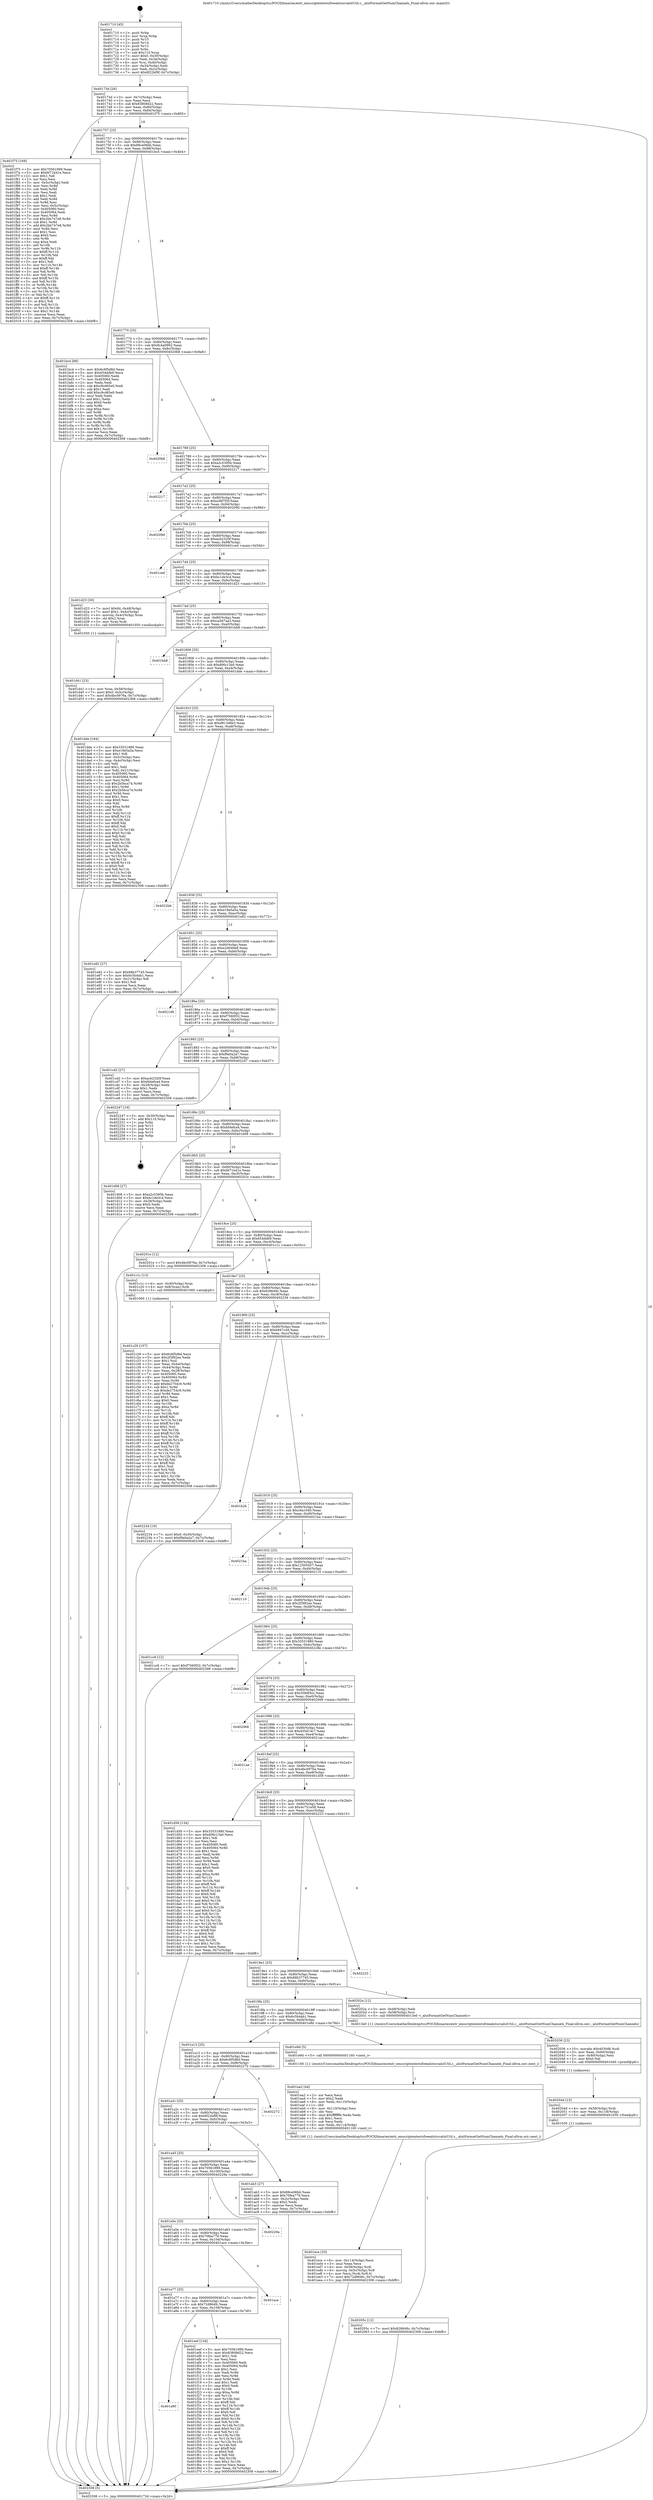digraph "0x401710" {
  label = "0x401710 (/mnt/c/Users/mathe/Desktop/tcc/POCII/binaries/extr_emscriptentestsfreealutsrcalutUtil.c__alutFormatGetNumChannels_Final-ollvm.out::main(0))"
  labelloc = "t"
  node[shape=record]

  Entry [label="",width=0.3,height=0.3,shape=circle,fillcolor=black,style=filled]
  "0x40173d" [label="{
     0x40173d [26]\l
     | [instrs]\l
     &nbsp;&nbsp;0x40173d \<+3\>: mov -0x7c(%rbp),%eax\l
     &nbsp;&nbsp;0x401740 \<+2\>: mov %eax,%ecx\l
     &nbsp;&nbsp;0x401742 \<+6\>: sub $0x83808d22,%ecx\l
     &nbsp;&nbsp;0x401748 \<+3\>: mov %eax,-0x80(%rbp)\l
     &nbsp;&nbsp;0x40174b \<+6\>: mov %ecx,-0x84(%rbp)\l
     &nbsp;&nbsp;0x401751 \<+6\>: je 0000000000401f75 \<main+0x865\>\l
  }"]
  "0x401f75" [label="{
     0x401f75 [169]\l
     | [instrs]\l
     &nbsp;&nbsp;0x401f75 \<+5\>: mov $0x70561999,%eax\l
     &nbsp;&nbsp;0x401f7a \<+5\>: mov $0xfd71b41e,%ecx\l
     &nbsp;&nbsp;0x401f7f \<+2\>: mov $0x1,%dl\l
     &nbsp;&nbsp;0x401f81 \<+2\>: xor %esi,%esi\l
     &nbsp;&nbsp;0x401f83 \<+3\>: mov -0x5c(%rbp),%edi\l
     &nbsp;&nbsp;0x401f86 \<+3\>: mov %esi,%r8d\l
     &nbsp;&nbsp;0x401f89 \<+3\>: sub %edi,%r8d\l
     &nbsp;&nbsp;0x401f8c \<+2\>: mov %esi,%edi\l
     &nbsp;&nbsp;0x401f8e \<+3\>: sub $0x1,%edi\l
     &nbsp;&nbsp;0x401f91 \<+3\>: add %edi,%r8d\l
     &nbsp;&nbsp;0x401f94 \<+3\>: sub %r8d,%esi\l
     &nbsp;&nbsp;0x401f97 \<+3\>: mov %esi,-0x5c(%rbp)\l
     &nbsp;&nbsp;0x401f9a \<+7\>: mov 0x405060,%esi\l
     &nbsp;&nbsp;0x401fa1 \<+7\>: mov 0x405064,%edi\l
     &nbsp;&nbsp;0x401fa8 \<+3\>: mov %esi,%r8d\l
     &nbsp;&nbsp;0x401fab \<+7\>: sub $0x2bb747e8,%r8d\l
     &nbsp;&nbsp;0x401fb2 \<+4\>: sub $0x1,%r8d\l
     &nbsp;&nbsp;0x401fb6 \<+7\>: add $0x2bb747e8,%r8d\l
     &nbsp;&nbsp;0x401fbd \<+4\>: imul %r8d,%esi\l
     &nbsp;&nbsp;0x401fc1 \<+3\>: and $0x1,%esi\l
     &nbsp;&nbsp;0x401fc4 \<+3\>: cmp $0x0,%esi\l
     &nbsp;&nbsp;0x401fc7 \<+4\>: sete %r9b\l
     &nbsp;&nbsp;0x401fcb \<+3\>: cmp $0xa,%edi\l
     &nbsp;&nbsp;0x401fce \<+4\>: setl %r10b\l
     &nbsp;&nbsp;0x401fd2 \<+3\>: mov %r9b,%r11b\l
     &nbsp;&nbsp;0x401fd5 \<+4\>: xor $0xff,%r11b\l
     &nbsp;&nbsp;0x401fd9 \<+3\>: mov %r10b,%bl\l
     &nbsp;&nbsp;0x401fdc \<+3\>: xor $0xff,%bl\l
     &nbsp;&nbsp;0x401fdf \<+3\>: xor $0x1,%dl\l
     &nbsp;&nbsp;0x401fe2 \<+3\>: mov %r11b,%r14b\l
     &nbsp;&nbsp;0x401fe5 \<+4\>: and $0xff,%r14b\l
     &nbsp;&nbsp;0x401fe9 \<+3\>: and %dl,%r9b\l
     &nbsp;&nbsp;0x401fec \<+3\>: mov %bl,%r15b\l
     &nbsp;&nbsp;0x401fef \<+4\>: and $0xff,%r15b\l
     &nbsp;&nbsp;0x401ff3 \<+3\>: and %dl,%r10b\l
     &nbsp;&nbsp;0x401ff6 \<+3\>: or %r9b,%r14b\l
     &nbsp;&nbsp;0x401ff9 \<+3\>: or %r10b,%r15b\l
     &nbsp;&nbsp;0x401ffc \<+3\>: xor %r15b,%r14b\l
     &nbsp;&nbsp;0x401fff \<+3\>: or %bl,%r11b\l
     &nbsp;&nbsp;0x402002 \<+4\>: xor $0xff,%r11b\l
     &nbsp;&nbsp;0x402006 \<+3\>: or $0x1,%dl\l
     &nbsp;&nbsp;0x402009 \<+3\>: and %dl,%r11b\l
     &nbsp;&nbsp;0x40200c \<+3\>: or %r11b,%r14b\l
     &nbsp;&nbsp;0x40200f \<+4\>: test $0x1,%r14b\l
     &nbsp;&nbsp;0x402013 \<+3\>: cmovne %ecx,%eax\l
     &nbsp;&nbsp;0x402016 \<+3\>: mov %eax,-0x7c(%rbp)\l
     &nbsp;&nbsp;0x402019 \<+5\>: jmp 0000000000402308 \<main+0xbf8\>\l
  }"]
  "0x401757" [label="{
     0x401757 [25]\l
     | [instrs]\l
     &nbsp;&nbsp;0x401757 \<+5\>: jmp 000000000040175c \<main+0x4c\>\l
     &nbsp;&nbsp;0x40175c \<+3\>: mov -0x80(%rbp),%eax\l
     &nbsp;&nbsp;0x40175f \<+5\>: sub $0x88ce06bb,%eax\l
     &nbsp;&nbsp;0x401764 \<+6\>: mov %eax,-0x88(%rbp)\l
     &nbsp;&nbsp;0x40176a \<+6\>: je 0000000000401bc4 \<main+0x4b4\>\l
  }"]
  Exit [label="",width=0.3,height=0.3,shape=circle,fillcolor=black,style=filled,peripheries=2]
  "0x401bc4" [label="{
     0x401bc4 [88]\l
     | [instrs]\l
     &nbsp;&nbsp;0x401bc4 \<+5\>: mov $0x6c6f5d8d,%eax\l
     &nbsp;&nbsp;0x401bc9 \<+5\>: mov $0x654ddb9,%ecx\l
     &nbsp;&nbsp;0x401bce \<+7\>: mov 0x405060,%edx\l
     &nbsp;&nbsp;0x401bd5 \<+7\>: mov 0x405064,%esi\l
     &nbsp;&nbsp;0x401bdc \<+2\>: mov %edx,%edi\l
     &nbsp;&nbsp;0x401bde \<+6\>: sub $0xc9cd65e0,%edi\l
     &nbsp;&nbsp;0x401be4 \<+3\>: sub $0x1,%edi\l
     &nbsp;&nbsp;0x401be7 \<+6\>: add $0xc9cd65e0,%edi\l
     &nbsp;&nbsp;0x401bed \<+3\>: imul %edi,%edx\l
     &nbsp;&nbsp;0x401bf0 \<+3\>: and $0x1,%edx\l
     &nbsp;&nbsp;0x401bf3 \<+3\>: cmp $0x0,%edx\l
     &nbsp;&nbsp;0x401bf6 \<+4\>: sete %r8b\l
     &nbsp;&nbsp;0x401bfa \<+3\>: cmp $0xa,%esi\l
     &nbsp;&nbsp;0x401bfd \<+4\>: setl %r9b\l
     &nbsp;&nbsp;0x401c01 \<+3\>: mov %r8b,%r10b\l
     &nbsp;&nbsp;0x401c04 \<+3\>: and %r9b,%r10b\l
     &nbsp;&nbsp;0x401c07 \<+3\>: xor %r9b,%r8b\l
     &nbsp;&nbsp;0x401c0a \<+3\>: or %r8b,%r10b\l
     &nbsp;&nbsp;0x401c0d \<+4\>: test $0x1,%r10b\l
     &nbsp;&nbsp;0x401c11 \<+3\>: cmovne %ecx,%eax\l
     &nbsp;&nbsp;0x401c14 \<+3\>: mov %eax,-0x7c(%rbp)\l
     &nbsp;&nbsp;0x401c17 \<+5\>: jmp 0000000000402308 \<main+0xbf8\>\l
  }"]
  "0x401770" [label="{
     0x401770 [25]\l
     | [instrs]\l
     &nbsp;&nbsp;0x401770 \<+5\>: jmp 0000000000401775 \<main+0x65\>\l
     &nbsp;&nbsp;0x401775 \<+3\>: mov -0x80(%rbp),%eax\l
     &nbsp;&nbsp;0x401778 \<+5\>: sub $0x8c4a0992,%eax\l
     &nbsp;&nbsp;0x40177d \<+6\>: mov %eax,-0x8c(%rbp)\l
     &nbsp;&nbsp;0x401783 \<+6\>: je 00000000004020b8 \<main+0x9a8\>\l
  }"]
  "0x40205c" [label="{
     0x40205c [12]\l
     | [instrs]\l
     &nbsp;&nbsp;0x40205c \<+7\>: movl $0x828649c,-0x7c(%rbp)\l
     &nbsp;&nbsp;0x402063 \<+5\>: jmp 0000000000402308 \<main+0xbf8\>\l
  }"]
  "0x4020b8" [label="{
     0x4020b8\l
  }", style=dashed]
  "0x401789" [label="{
     0x401789 [25]\l
     | [instrs]\l
     &nbsp;&nbsp;0x401789 \<+5\>: jmp 000000000040178e \<main+0x7e\>\l
     &nbsp;&nbsp;0x40178e \<+3\>: mov -0x80(%rbp),%eax\l
     &nbsp;&nbsp;0x401791 \<+5\>: sub $0xa2c5395b,%eax\l
     &nbsp;&nbsp;0x401796 \<+6\>: mov %eax,-0x90(%rbp)\l
     &nbsp;&nbsp;0x40179c \<+6\>: je 0000000000402217 \<main+0xb07\>\l
  }"]
  "0x40204d" [label="{
     0x40204d [15]\l
     | [instrs]\l
     &nbsp;&nbsp;0x40204d \<+4\>: mov -0x58(%rbp),%rdi\l
     &nbsp;&nbsp;0x402051 \<+6\>: mov %eax,-0x118(%rbp)\l
     &nbsp;&nbsp;0x402057 \<+5\>: call 0000000000401030 \<free@plt\>\l
     | [calls]\l
     &nbsp;&nbsp;0x401030 \{1\} (unknown)\l
  }"]
  "0x402217" [label="{
     0x402217\l
  }", style=dashed]
  "0x4017a2" [label="{
     0x4017a2 [25]\l
     | [instrs]\l
     &nbsp;&nbsp;0x4017a2 \<+5\>: jmp 00000000004017a7 \<main+0x97\>\l
     &nbsp;&nbsp;0x4017a7 \<+3\>: mov -0x80(%rbp),%eax\l
     &nbsp;&nbsp;0x4017aa \<+5\>: sub $0xa38f7f2f,%eax\l
     &nbsp;&nbsp;0x4017af \<+6\>: mov %eax,-0x94(%rbp)\l
     &nbsp;&nbsp;0x4017b5 \<+6\>: je 000000000040209d \<main+0x98d\>\l
  }"]
  "0x402036" [label="{
     0x402036 [23]\l
     | [instrs]\l
     &nbsp;&nbsp;0x402036 \<+10\>: movabs $0x4030d6,%rdi\l
     &nbsp;&nbsp;0x402040 \<+3\>: mov %eax,-0x60(%rbp)\l
     &nbsp;&nbsp;0x402043 \<+3\>: mov -0x60(%rbp),%esi\l
     &nbsp;&nbsp;0x402046 \<+2\>: mov $0x0,%al\l
     &nbsp;&nbsp;0x402048 \<+5\>: call 0000000000401040 \<printf@plt\>\l
     | [calls]\l
     &nbsp;&nbsp;0x401040 \{1\} (unknown)\l
  }"]
  "0x40209d" [label="{
     0x40209d\l
  }", style=dashed]
  "0x4017bb" [label="{
     0x4017bb [25]\l
     | [instrs]\l
     &nbsp;&nbsp;0x4017bb \<+5\>: jmp 00000000004017c0 \<main+0xb0\>\l
     &nbsp;&nbsp;0x4017c0 \<+3\>: mov -0x80(%rbp),%eax\l
     &nbsp;&nbsp;0x4017c3 \<+5\>: sub $0xacb2320f,%eax\l
     &nbsp;&nbsp;0x4017c8 \<+6\>: mov %eax,-0x98(%rbp)\l
     &nbsp;&nbsp;0x4017ce \<+6\>: je 0000000000401ced \<main+0x5dd\>\l
  }"]
  "0x401a90" [label="{
     0x401a90\l
  }", style=dashed]
  "0x401ced" [label="{
     0x401ced\l
  }", style=dashed]
  "0x4017d4" [label="{
     0x4017d4 [25]\l
     | [instrs]\l
     &nbsp;&nbsp;0x4017d4 \<+5\>: jmp 00000000004017d9 \<main+0xc9\>\l
     &nbsp;&nbsp;0x4017d9 \<+3\>: mov -0x80(%rbp),%eax\l
     &nbsp;&nbsp;0x4017dc \<+5\>: sub $0xbc1de3c4,%eax\l
     &nbsp;&nbsp;0x4017e1 \<+6\>: mov %eax,-0x9c(%rbp)\l
     &nbsp;&nbsp;0x4017e7 \<+6\>: je 0000000000401d23 \<main+0x613\>\l
  }"]
  "0x401eef" [label="{
     0x401eef [134]\l
     | [instrs]\l
     &nbsp;&nbsp;0x401eef \<+5\>: mov $0x70561999,%eax\l
     &nbsp;&nbsp;0x401ef4 \<+5\>: mov $0x83808d22,%ecx\l
     &nbsp;&nbsp;0x401ef9 \<+2\>: mov $0x1,%dl\l
     &nbsp;&nbsp;0x401efb \<+2\>: xor %esi,%esi\l
     &nbsp;&nbsp;0x401efd \<+7\>: mov 0x405060,%edi\l
     &nbsp;&nbsp;0x401f04 \<+8\>: mov 0x405064,%r8d\l
     &nbsp;&nbsp;0x401f0c \<+3\>: sub $0x1,%esi\l
     &nbsp;&nbsp;0x401f0f \<+3\>: mov %edi,%r9d\l
     &nbsp;&nbsp;0x401f12 \<+3\>: add %esi,%r9d\l
     &nbsp;&nbsp;0x401f15 \<+4\>: imul %r9d,%edi\l
     &nbsp;&nbsp;0x401f19 \<+3\>: and $0x1,%edi\l
     &nbsp;&nbsp;0x401f1c \<+3\>: cmp $0x0,%edi\l
     &nbsp;&nbsp;0x401f1f \<+4\>: sete %r10b\l
     &nbsp;&nbsp;0x401f23 \<+4\>: cmp $0xa,%r8d\l
     &nbsp;&nbsp;0x401f27 \<+4\>: setl %r11b\l
     &nbsp;&nbsp;0x401f2b \<+3\>: mov %r10b,%bl\l
     &nbsp;&nbsp;0x401f2e \<+3\>: xor $0xff,%bl\l
     &nbsp;&nbsp;0x401f31 \<+3\>: mov %r11b,%r14b\l
     &nbsp;&nbsp;0x401f34 \<+4\>: xor $0xff,%r14b\l
     &nbsp;&nbsp;0x401f38 \<+3\>: xor $0x0,%dl\l
     &nbsp;&nbsp;0x401f3b \<+3\>: mov %bl,%r15b\l
     &nbsp;&nbsp;0x401f3e \<+4\>: and $0x0,%r15b\l
     &nbsp;&nbsp;0x401f42 \<+3\>: and %dl,%r10b\l
     &nbsp;&nbsp;0x401f45 \<+3\>: mov %r14b,%r12b\l
     &nbsp;&nbsp;0x401f48 \<+4\>: and $0x0,%r12b\l
     &nbsp;&nbsp;0x401f4c \<+3\>: and %dl,%r11b\l
     &nbsp;&nbsp;0x401f4f \<+3\>: or %r10b,%r15b\l
     &nbsp;&nbsp;0x401f52 \<+3\>: or %r11b,%r12b\l
     &nbsp;&nbsp;0x401f55 \<+3\>: xor %r12b,%r15b\l
     &nbsp;&nbsp;0x401f58 \<+3\>: or %r14b,%bl\l
     &nbsp;&nbsp;0x401f5b \<+3\>: xor $0xff,%bl\l
     &nbsp;&nbsp;0x401f5e \<+3\>: or $0x0,%dl\l
     &nbsp;&nbsp;0x401f61 \<+2\>: and %dl,%bl\l
     &nbsp;&nbsp;0x401f63 \<+3\>: or %bl,%r15b\l
     &nbsp;&nbsp;0x401f66 \<+4\>: test $0x1,%r15b\l
     &nbsp;&nbsp;0x401f6a \<+3\>: cmovne %ecx,%eax\l
     &nbsp;&nbsp;0x401f6d \<+3\>: mov %eax,-0x7c(%rbp)\l
     &nbsp;&nbsp;0x401f70 \<+5\>: jmp 0000000000402308 \<main+0xbf8\>\l
  }"]
  "0x401d23" [label="{
     0x401d23 [30]\l
     | [instrs]\l
     &nbsp;&nbsp;0x401d23 \<+7\>: movl $0x64,-0x48(%rbp)\l
     &nbsp;&nbsp;0x401d2a \<+7\>: movl $0x1,-0x4c(%rbp)\l
     &nbsp;&nbsp;0x401d31 \<+4\>: movslq -0x4c(%rbp),%rax\l
     &nbsp;&nbsp;0x401d35 \<+4\>: shl $0x2,%rax\l
     &nbsp;&nbsp;0x401d39 \<+3\>: mov %rax,%rdi\l
     &nbsp;&nbsp;0x401d3c \<+5\>: call 0000000000401050 \<malloc@plt\>\l
     | [calls]\l
     &nbsp;&nbsp;0x401050 \{1\} (unknown)\l
  }"]
  "0x4017ed" [label="{
     0x4017ed [25]\l
     | [instrs]\l
     &nbsp;&nbsp;0x4017ed \<+5\>: jmp 00000000004017f2 \<main+0xe2\>\l
     &nbsp;&nbsp;0x4017f2 \<+3\>: mov -0x80(%rbp),%eax\l
     &nbsp;&nbsp;0x4017f5 \<+5\>: sub $0xca567aa3,%eax\l
     &nbsp;&nbsp;0x4017fa \<+6\>: mov %eax,-0xa0(%rbp)\l
     &nbsp;&nbsp;0x401800 \<+6\>: je 0000000000401bb8 \<main+0x4a8\>\l
  }"]
  "0x401a77" [label="{
     0x401a77 [25]\l
     | [instrs]\l
     &nbsp;&nbsp;0x401a77 \<+5\>: jmp 0000000000401a7c \<main+0x36c\>\l
     &nbsp;&nbsp;0x401a7c \<+3\>: mov -0x80(%rbp),%eax\l
     &nbsp;&nbsp;0x401a7f \<+5\>: sub $0x72d964fc,%eax\l
     &nbsp;&nbsp;0x401a84 \<+6\>: mov %eax,-0x108(%rbp)\l
     &nbsp;&nbsp;0x401a8a \<+6\>: je 0000000000401eef \<main+0x7df\>\l
  }"]
  "0x401bb8" [label="{
     0x401bb8\l
  }", style=dashed]
  "0x401806" [label="{
     0x401806 [25]\l
     | [instrs]\l
     &nbsp;&nbsp;0x401806 \<+5\>: jmp 000000000040180b \<main+0xfb\>\l
     &nbsp;&nbsp;0x40180b \<+3\>: mov -0x80(%rbp),%eax\l
     &nbsp;&nbsp;0x40180e \<+5\>: sub $0xd06c13a0,%eax\l
     &nbsp;&nbsp;0x401813 \<+6\>: mov %eax,-0xa4(%rbp)\l
     &nbsp;&nbsp;0x401819 \<+6\>: je 0000000000401dde \<main+0x6ce\>\l
  }"]
  "0x401ace" [label="{
     0x401ace\l
  }", style=dashed]
  "0x401dde" [label="{
     0x401dde [164]\l
     | [instrs]\l
     &nbsp;&nbsp;0x401dde \<+5\>: mov $0x33531880,%eax\l
     &nbsp;&nbsp;0x401de3 \<+5\>: mov $0xe18e5a5a,%ecx\l
     &nbsp;&nbsp;0x401de8 \<+2\>: mov $0x1,%dl\l
     &nbsp;&nbsp;0x401dea \<+3\>: mov -0x5c(%rbp),%esi\l
     &nbsp;&nbsp;0x401ded \<+3\>: cmp -0x4c(%rbp),%esi\l
     &nbsp;&nbsp;0x401df0 \<+4\>: setl %dil\l
     &nbsp;&nbsp;0x401df4 \<+4\>: and $0x1,%dil\l
     &nbsp;&nbsp;0x401df8 \<+4\>: mov %dil,-0x21(%rbp)\l
     &nbsp;&nbsp;0x401dfc \<+7\>: mov 0x405060,%esi\l
     &nbsp;&nbsp;0x401e03 \<+8\>: mov 0x405064,%r8d\l
     &nbsp;&nbsp;0x401e0b \<+3\>: mov %esi,%r9d\l
     &nbsp;&nbsp;0x401e0e \<+7\>: sub $0x2b5bca74,%r9d\l
     &nbsp;&nbsp;0x401e15 \<+4\>: sub $0x1,%r9d\l
     &nbsp;&nbsp;0x401e19 \<+7\>: add $0x2b5bca74,%r9d\l
     &nbsp;&nbsp;0x401e20 \<+4\>: imul %r9d,%esi\l
     &nbsp;&nbsp;0x401e24 \<+3\>: and $0x1,%esi\l
     &nbsp;&nbsp;0x401e27 \<+3\>: cmp $0x0,%esi\l
     &nbsp;&nbsp;0x401e2a \<+4\>: sete %dil\l
     &nbsp;&nbsp;0x401e2e \<+4\>: cmp $0xa,%r8d\l
     &nbsp;&nbsp;0x401e32 \<+4\>: setl %r10b\l
     &nbsp;&nbsp;0x401e36 \<+3\>: mov %dil,%r11b\l
     &nbsp;&nbsp;0x401e39 \<+4\>: xor $0xff,%r11b\l
     &nbsp;&nbsp;0x401e3d \<+3\>: mov %r10b,%bl\l
     &nbsp;&nbsp;0x401e40 \<+3\>: xor $0xff,%bl\l
     &nbsp;&nbsp;0x401e43 \<+3\>: xor $0x0,%dl\l
     &nbsp;&nbsp;0x401e46 \<+3\>: mov %r11b,%r14b\l
     &nbsp;&nbsp;0x401e49 \<+4\>: and $0x0,%r14b\l
     &nbsp;&nbsp;0x401e4d \<+3\>: and %dl,%dil\l
     &nbsp;&nbsp;0x401e50 \<+3\>: mov %bl,%r15b\l
     &nbsp;&nbsp;0x401e53 \<+4\>: and $0x0,%r15b\l
     &nbsp;&nbsp;0x401e57 \<+3\>: and %dl,%r10b\l
     &nbsp;&nbsp;0x401e5a \<+3\>: or %dil,%r14b\l
     &nbsp;&nbsp;0x401e5d \<+3\>: or %r10b,%r15b\l
     &nbsp;&nbsp;0x401e60 \<+3\>: xor %r15b,%r14b\l
     &nbsp;&nbsp;0x401e63 \<+3\>: or %bl,%r11b\l
     &nbsp;&nbsp;0x401e66 \<+4\>: xor $0xff,%r11b\l
     &nbsp;&nbsp;0x401e6a \<+3\>: or $0x0,%dl\l
     &nbsp;&nbsp;0x401e6d \<+3\>: and %dl,%r11b\l
     &nbsp;&nbsp;0x401e70 \<+3\>: or %r11b,%r14b\l
     &nbsp;&nbsp;0x401e73 \<+4\>: test $0x1,%r14b\l
     &nbsp;&nbsp;0x401e77 \<+3\>: cmovne %ecx,%eax\l
     &nbsp;&nbsp;0x401e7a \<+3\>: mov %eax,-0x7c(%rbp)\l
     &nbsp;&nbsp;0x401e7d \<+5\>: jmp 0000000000402308 \<main+0xbf8\>\l
  }"]
  "0x40181f" [label="{
     0x40181f [25]\l
     | [instrs]\l
     &nbsp;&nbsp;0x40181f \<+5\>: jmp 0000000000401824 \<main+0x114\>\l
     &nbsp;&nbsp;0x401824 \<+3\>: mov -0x80(%rbp),%eax\l
     &nbsp;&nbsp;0x401827 \<+5\>: sub $0xd813d6e3,%eax\l
     &nbsp;&nbsp;0x40182c \<+6\>: mov %eax,-0xa8(%rbp)\l
     &nbsp;&nbsp;0x401832 \<+6\>: je 00000000004022bb \<main+0xbab\>\l
  }"]
  "0x401a5e" [label="{
     0x401a5e [25]\l
     | [instrs]\l
     &nbsp;&nbsp;0x401a5e \<+5\>: jmp 0000000000401a63 \<main+0x353\>\l
     &nbsp;&nbsp;0x401a63 \<+3\>: mov -0x80(%rbp),%eax\l
     &nbsp;&nbsp;0x401a66 \<+5\>: sub $0x70fea779,%eax\l
     &nbsp;&nbsp;0x401a6b \<+6\>: mov %eax,-0x104(%rbp)\l
     &nbsp;&nbsp;0x401a71 \<+6\>: je 0000000000401ace \<main+0x3be\>\l
  }"]
  "0x4022bb" [label="{
     0x4022bb\l
  }", style=dashed]
  "0x401838" [label="{
     0x401838 [25]\l
     | [instrs]\l
     &nbsp;&nbsp;0x401838 \<+5\>: jmp 000000000040183d \<main+0x12d\>\l
     &nbsp;&nbsp;0x40183d \<+3\>: mov -0x80(%rbp),%eax\l
     &nbsp;&nbsp;0x401840 \<+5\>: sub $0xe18e5a5a,%eax\l
     &nbsp;&nbsp;0x401845 \<+6\>: mov %eax,-0xac(%rbp)\l
     &nbsp;&nbsp;0x40184b \<+6\>: je 0000000000401e82 \<main+0x772\>\l
  }"]
  "0x40229a" [label="{
     0x40229a\l
  }", style=dashed]
  "0x401e82" [label="{
     0x401e82 [27]\l
     | [instrs]\l
     &nbsp;&nbsp;0x401e82 \<+5\>: mov $0x68b37745,%eax\l
     &nbsp;&nbsp;0x401e87 \<+5\>: mov $0x6c5b4ab1,%ecx\l
     &nbsp;&nbsp;0x401e8c \<+3\>: mov -0x21(%rbp),%dl\l
     &nbsp;&nbsp;0x401e8f \<+3\>: test $0x1,%dl\l
     &nbsp;&nbsp;0x401e92 \<+3\>: cmovne %ecx,%eax\l
     &nbsp;&nbsp;0x401e95 \<+3\>: mov %eax,-0x7c(%rbp)\l
     &nbsp;&nbsp;0x401e98 \<+5\>: jmp 0000000000402308 \<main+0xbf8\>\l
  }"]
  "0x401851" [label="{
     0x401851 [25]\l
     | [instrs]\l
     &nbsp;&nbsp;0x401851 \<+5\>: jmp 0000000000401856 \<main+0x146\>\l
     &nbsp;&nbsp;0x401856 \<+3\>: mov -0x80(%rbp),%eax\l
     &nbsp;&nbsp;0x401859 \<+5\>: sub $0xe2d046e8,%eax\l
     &nbsp;&nbsp;0x40185e \<+6\>: mov %eax,-0xb0(%rbp)\l
     &nbsp;&nbsp;0x401864 \<+6\>: je 00000000004021d9 \<main+0xac9\>\l
  }"]
  "0x401ece" [label="{
     0x401ece [33]\l
     | [instrs]\l
     &nbsp;&nbsp;0x401ece \<+6\>: mov -0x114(%rbp),%ecx\l
     &nbsp;&nbsp;0x401ed4 \<+3\>: imul %eax,%ecx\l
     &nbsp;&nbsp;0x401ed7 \<+4\>: mov -0x58(%rbp),%rdi\l
     &nbsp;&nbsp;0x401edb \<+4\>: movslq -0x5c(%rbp),%r8\l
     &nbsp;&nbsp;0x401edf \<+4\>: mov %ecx,(%rdi,%r8,4)\l
     &nbsp;&nbsp;0x401ee3 \<+7\>: movl $0x72d964fc,-0x7c(%rbp)\l
     &nbsp;&nbsp;0x401eea \<+5\>: jmp 0000000000402308 \<main+0xbf8\>\l
  }"]
  "0x4021d9" [label="{
     0x4021d9\l
  }", style=dashed]
  "0x40186a" [label="{
     0x40186a [25]\l
     | [instrs]\l
     &nbsp;&nbsp;0x40186a \<+5\>: jmp 000000000040186f \<main+0x15f\>\l
     &nbsp;&nbsp;0x40186f \<+3\>: mov -0x80(%rbp),%eax\l
     &nbsp;&nbsp;0x401872 \<+5\>: sub $0xf7560f32,%eax\l
     &nbsp;&nbsp;0x401877 \<+6\>: mov %eax,-0xb4(%rbp)\l
     &nbsp;&nbsp;0x40187d \<+6\>: je 0000000000401cd2 \<main+0x5c2\>\l
  }"]
  "0x401ea2" [label="{
     0x401ea2 [44]\l
     | [instrs]\l
     &nbsp;&nbsp;0x401ea2 \<+2\>: xor %ecx,%ecx\l
     &nbsp;&nbsp;0x401ea4 \<+5\>: mov $0x2,%edx\l
     &nbsp;&nbsp;0x401ea9 \<+6\>: mov %edx,-0x110(%rbp)\l
     &nbsp;&nbsp;0x401eaf \<+1\>: cltd\l
     &nbsp;&nbsp;0x401eb0 \<+6\>: mov -0x110(%rbp),%esi\l
     &nbsp;&nbsp;0x401eb6 \<+2\>: idiv %esi\l
     &nbsp;&nbsp;0x401eb8 \<+6\>: imul $0xfffffffe,%edx,%edx\l
     &nbsp;&nbsp;0x401ebe \<+3\>: sub $0x1,%ecx\l
     &nbsp;&nbsp;0x401ec1 \<+2\>: sub %ecx,%edx\l
     &nbsp;&nbsp;0x401ec3 \<+6\>: mov %edx,-0x114(%rbp)\l
     &nbsp;&nbsp;0x401ec9 \<+5\>: call 0000000000401160 \<next_i\>\l
     | [calls]\l
     &nbsp;&nbsp;0x401160 \{1\} (/mnt/c/Users/mathe/Desktop/tcc/POCII/binaries/extr_emscriptentestsfreealutsrcalutUtil.c__alutFormatGetNumChannels_Final-ollvm.out::next_i)\l
  }"]
  "0x401cd2" [label="{
     0x401cd2 [27]\l
     | [instrs]\l
     &nbsp;&nbsp;0x401cd2 \<+5\>: mov $0xacb2320f,%eax\l
     &nbsp;&nbsp;0x401cd7 \<+5\>: mov $0xfd4efca4,%ecx\l
     &nbsp;&nbsp;0x401cdc \<+3\>: mov -0x28(%rbp),%edx\l
     &nbsp;&nbsp;0x401cdf \<+3\>: cmp $0x1,%edx\l
     &nbsp;&nbsp;0x401ce2 \<+3\>: cmovl %ecx,%eax\l
     &nbsp;&nbsp;0x401ce5 \<+3\>: mov %eax,-0x7c(%rbp)\l
     &nbsp;&nbsp;0x401ce8 \<+5\>: jmp 0000000000402308 \<main+0xbf8\>\l
  }"]
  "0x401883" [label="{
     0x401883 [25]\l
     | [instrs]\l
     &nbsp;&nbsp;0x401883 \<+5\>: jmp 0000000000401888 \<main+0x178\>\l
     &nbsp;&nbsp;0x401888 \<+3\>: mov -0x80(%rbp),%eax\l
     &nbsp;&nbsp;0x40188b \<+5\>: sub $0xf9a0a2a7,%eax\l
     &nbsp;&nbsp;0x401890 \<+6\>: mov %eax,-0xb8(%rbp)\l
     &nbsp;&nbsp;0x401896 \<+6\>: je 0000000000402247 \<main+0xb37\>\l
  }"]
  "0x401d41" [label="{
     0x401d41 [23]\l
     | [instrs]\l
     &nbsp;&nbsp;0x401d41 \<+4\>: mov %rax,-0x58(%rbp)\l
     &nbsp;&nbsp;0x401d45 \<+7\>: movl $0x0,-0x5c(%rbp)\l
     &nbsp;&nbsp;0x401d4c \<+7\>: movl $0x4bc0976a,-0x7c(%rbp)\l
     &nbsp;&nbsp;0x401d53 \<+5\>: jmp 0000000000402308 \<main+0xbf8\>\l
  }"]
  "0x402247" [label="{
     0x402247 [19]\l
     | [instrs]\l
     &nbsp;&nbsp;0x402247 \<+3\>: mov -0x30(%rbp),%eax\l
     &nbsp;&nbsp;0x40224a \<+7\>: add $0x110,%rsp\l
     &nbsp;&nbsp;0x402251 \<+1\>: pop %rbx\l
     &nbsp;&nbsp;0x402252 \<+2\>: pop %r12\l
     &nbsp;&nbsp;0x402254 \<+2\>: pop %r14\l
     &nbsp;&nbsp;0x402256 \<+2\>: pop %r15\l
     &nbsp;&nbsp;0x402258 \<+1\>: pop %rbp\l
     &nbsp;&nbsp;0x402259 \<+1\>: ret\l
  }"]
  "0x40189c" [label="{
     0x40189c [25]\l
     | [instrs]\l
     &nbsp;&nbsp;0x40189c \<+5\>: jmp 00000000004018a1 \<main+0x191\>\l
     &nbsp;&nbsp;0x4018a1 \<+3\>: mov -0x80(%rbp),%eax\l
     &nbsp;&nbsp;0x4018a4 \<+5\>: sub $0xfd4efca4,%eax\l
     &nbsp;&nbsp;0x4018a9 \<+6\>: mov %eax,-0xbc(%rbp)\l
     &nbsp;&nbsp;0x4018af \<+6\>: je 0000000000401d08 \<main+0x5f8\>\l
  }"]
  "0x401c29" [label="{
     0x401c29 [157]\l
     | [instrs]\l
     &nbsp;&nbsp;0x401c29 \<+5\>: mov $0x6c6f5d8d,%ecx\l
     &nbsp;&nbsp;0x401c2e \<+5\>: mov $0x2f3f92ee,%edx\l
     &nbsp;&nbsp;0x401c33 \<+3\>: mov $0x1,%sil\l
     &nbsp;&nbsp;0x401c36 \<+3\>: mov %eax,-0x44(%rbp)\l
     &nbsp;&nbsp;0x401c39 \<+3\>: mov -0x44(%rbp),%eax\l
     &nbsp;&nbsp;0x401c3c \<+3\>: mov %eax,-0x28(%rbp)\l
     &nbsp;&nbsp;0x401c3f \<+7\>: mov 0x405060,%eax\l
     &nbsp;&nbsp;0x401c46 \<+8\>: mov 0x405064,%r8d\l
     &nbsp;&nbsp;0x401c4e \<+3\>: mov %eax,%r9d\l
     &nbsp;&nbsp;0x401c51 \<+7\>: add $0xde2754c9,%r9d\l
     &nbsp;&nbsp;0x401c58 \<+4\>: sub $0x1,%r9d\l
     &nbsp;&nbsp;0x401c5c \<+7\>: sub $0xde2754c9,%r9d\l
     &nbsp;&nbsp;0x401c63 \<+4\>: imul %r9d,%eax\l
     &nbsp;&nbsp;0x401c67 \<+3\>: and $0x1,%eax\l
     &nbsp;&nbsp;0x401c6a \<+3\>: cmp $0x0,%eax\l
     &nbsp;&nbsp;0x401c6d \<+4\>: sete %r10b\l
     &nbsp;&nbsp;0x401c71 \<+4\>: cmp $0xa,%r8d\l
     &nbsp;&nbsp;0x401c75 \<+4\>: setl %r11b\l
     &nbsp;&nbsp;0x401c79 \<+3\>: mov %r10b,%bl\l
     &nbsp;&nbsp;0x401c7c \<+3\>: xor $0xff,%bl\l
     &nbsp;&nbsp;0x401c7f \<+3\>: mov %r11b,%r14b\l
     &nbsp;&nbsp;0x401c82 \<+4\>: xor $0xff,%r14b\l
     &nbsp;&nbsp;0x401c86 \<+4\>: xor $0x1,%sil\l
     &nbsp;&nbsp;0x401c8a \<+3\>: mov %bl,%r15b\l
     &nbsp;&nbsp;0x401c8d \<+4\>: and $0xff,%r15b\l
     &nbsp;&nbsp;0x401c91 \<+3\>: and %sil,%r10b\l
     &nbsp;&nbsp;0x401c94 \<+3\>: mov %r14b,%r12b\l
     &nbsp;&nbsp;0x401c97 \<+4\>: and $0xff,%r12b\l
     &nbsp;&nbsp;0x401c9b \<+3\>: and %sil,%r11b\l
     &nbsp;&nbsp;0x401c9e \<+3\>: or %r10b,%r15b\l
     &nbsp;&nbsp;0x401ca1 \<+3\>: or %r11b,%r12b\l
     &nbsp;&nbsp;0x401ca4 \<+3\>: xor %r12b,%r15b\l
     &nbsp;&nbsp;0x401ca7 \<+3\>: or %r14b,%bl\l
     &nbsp;&nbsp;0x401caa \<+3\>: xor $0xff,%bl\l
     &nbsp;&nbsp;0x401cad \<+4\>: or $0x1,%sil\l
     &nbsp;&nbsp;0x401cb1 \<+3\>: and %sil,%bl\l
     &nbsp;&nbsp;0x401cb4 \<+3\>: or %bl,%r15b\l
     &nbsp;&nbsp;0x401cb7 \<+4\>: test $0x1,%r15b\l
     &nbsp;&nbsp;0x401cbb \<+3\>: cmovne %edx,%ecx\l
     &nbsp;&nbsp;0x401cbe \<+3\>: mov %ecx,-0x7c(%rbp)\l
     &nbsp;&nbsp;0x401cc1 \<+5\>: jmp 0000000000402308 \<main+0xbf8\>\l
  }"]
  "0x401d08" [label="{
     0x401d08 [27]\l
     | [instrs]\l
     &nbsp;&nbsp;0x401d08 \<+5\>: mov $0xa2c5395b,%eax\l
     &nbsp;&nbsp;0x401d0d \<+5\>: mov $0xbc1de3c4,%ecx\l
     &nbsp;&nbsp;0x401d12 \<+3\>: mov -0x28(%rbp),%edx\l
     &nbsp;&nbsp;0x401d15 \<+3\>: cmp $0x0,%edx\l
     &nbsp;&nbsp;0x401d18 \<+3\>: cmove %ecx,%eax\l
     &nbsp;&nbsp;0x401d1b \<+3\>: mov %eax,-0x7c(%rbp)\l
     &nbsp;&nbsp;0x401d1e \<+5\>: jmp 0000000000402308 \<main+0xbf8\>\l
  }"]
  "0x4018b5" [label="{
     0x4018b5 [25]\l
     | [instrs]\l
     &nbsp;&nbsp;0x4018b5 \<+5\>: jmp 00000000004018ba \<main+0x1aa\>\l
     &nbsp;&nbsp;0x4018ba \<+3\>: mov -0x80(%rbp),%eax\l
     &nbsp;&nbsp;0x4018bd \<+5\>: sub $0xfd71b41e,%eax\l
     &nbsp;&nbsp;0x4018c2 \<+6\>: mov %eax,-0xc0(%rbp)\l
     &nbsp;&nbsp;0x4018c8 \<+6\>: je 000000000040201e \<main+0x90e\>\l
  }"]
  "0x401710" [label="{
     0x401710 [45]\l
     | [instrs]\l
     &nbsp;&nbsp;0x401710 \<+1\>: push %rbp\l
     &nbsp;&nbsp;0x401711 \<+3\>: mov %rsp,%rbp\l
     &nbsp;&nbsp;0x401714 \<+2\>: push %r15\l
     &nbsp;&nbsp;0x401716 \<+2\>: push %r14\l
     &nbsp;&nbsp;0x401718 \<+2\>: push %r12\l
     &nbsp;&nbsp;0x40171a \<+1\>: push %rbx\l
     &nbsp;&nbsp;0x40171b \<+7\>: sub $0x110,%rsp\l
     &nbsp;&nbsp;0x401722 \<+7\>: movl $0x0,-0x30(%rbp)\l
     &nbsp;&nbsp;0x401729 \<+3\>: mov %edi,-0x34(%rbp)\l
     &nbsp;&nbsp;0x40172c \<+4\>: mov %rsi,-0x40(%rbp)\l
     &nbsp;&nbsp;0x401730 \<+3\>: mov -0x34(%rbp),%edi\l
     &nbsp;&nbsp;0x401733 \<+3\>: mov %edi,-0x2c(%rbp)\l
     &nbsp;&nbsp;0x401736 \<+7\>: movl $0x6f22bf9f,-0x7c(%rbp)\l
  }"]
  "0x40201e" [label="{
     0x40201e [12]\l
     | [instrs]\l
     &nbsp;&nbsp;0x40201e \<+7\>: movl $0x4bc0976a,-0x7c(%rbp)\l
     &nbsp;&nbsp;0x402025 \<+5\>: jmp 0000000000402308 \<main+0xbf8\>\l
  }"]
  "0x4018ce" [label="{
     0x4018ce [25]\l
     | [instrs]\l
     &nbsp;&nbsp;0x4018ce \<+5\>: jmp 00000000004018d3 \<main+0x1c3\>\l
     &nbsp;&nbsp;0x4018d3 \<+3\>: mov -0x80(%rbp),%eax\l
     &nbsp;&nbsp;0x4018d6 \<+5\>: sub $0x654ddb9,%eax\l
     &nbsp;&nbsp;0x4018db \<+6\>: mov %eax,-0xc4(%rbp)\l
     &nbsp;&nbsp;0x4018e1 \<+6\>: je 0000000000401c1c \<main+0x50c\>\l
  }"]
  "0x402308" [label="{
     0x402308 [5]\l
     | [instrs]\l
     &nbsp;&nbsp;0x402308 \<+5\>: jmp 000000000040173d \<main+0x2d\>\l
  }"]
  "0x401c1c" [label="{
     0x401c1c [13]\l
     | [instrs]\l
     &nbsp;&nbsp;0x401c1c \<+4\>: mov -0x40(%rbp),%rax\l
     &nbsp;&nbsp;0x401c20 \<+4\>: mov 0x8(%rax),%rdi\l
     &nbsp;&nbsp;0x401c24 \<+5\>: call 0000000000401060 \<atoi@plt\>\l
     | [calls]\l
     &nbsp;&nbsp;0x401060 \{1\} (unknown)\l
  }"]
  "0x4018e7" [label="{
     0x4018e7 [25]\l
     | [instrs]\l
     &nbsp;&nbsp;0x4018e7 \<+5\>: jmp 00000000004018ec \<main+0x1dc\>\l
     &nbsp;&nbsp;0x4018ec \<+3\>: mov -0x80(%rbp),%eax\l
     &nbsp;&nbsp;0x4018ef \<+5\>: sub $0x828649c,%eax\l
     &nbsp;&nbsp;0x4018f4 \<+6\>: mov %eax,-0xc8(%rbp)\l
     &nbsp;&nbsp;0x4018fa \<+6\>: je 0000000000402234 \<main+0xb24\>\l
  }"]
  "0x401a45" [label="{
     0x401a45 [25]\l
     | [instrs]\l
     &nbsp;&nbsp;0x401a45 \<+5\>: jmp 0000000000401a4a \<main+0x33a\>\l
     &nbsp;&nbsp;0x401a4a \<+3\>: mov -0x80(%rbp),%eax\l
     &nbsp;&nbsp;0x401a4d \<+5\>: sub $0x70561999,%eax\l
     &nbsp;&nbsp;0x401a52 \<+6\>: mov %eax,-0x100(%rbp)\l
     &nbsp;&nbsp;0x401a58 \<+6\>: je 000000000040229a \<main+0xb8a\>\l
  }"]
  "0x402234" [label="{
     0x402234 [19]\l
     | [instrs]\l
     &nbsp;&nbsp;0x402234 \<+7\>: movl $0x0,-0x30(%rbp)\l
     &nbsp;&nbsp;0x40223b \<+7\>: movl $0xf9a0a2a7,-0x7c(%rbp)\l
     &nbsp;&nbsp;0x402242 \<+5\>: jmp 0000000000402308 \<main+0xbf8\>\l
  }"]
  "0x401900" [label="{
     0x401900 [25]\l
     | [instrs]\l
     &nbsp;&nbsp;0x401900 \<+5\>: jmp 0000000000401905 \<main+0x1f5\>\l
     &nbsp;&nbsp;0x401905 \<+3\>: mov -0x80(%rbp),%eax\l
     &nbsp;&nbsp;0x401908 \<+5\>: sub $0xb947c4d,%eax\l
     &nbsp;&nbsp;0x40190d \<+6\>: mov %eax,-0xcc(%rbp)\l
     &nbsp;&nbsp;0x401913 \<+6\>: je 0000000000401b26 \<main+0x416\>\l
  }"]
  "0x401ab3" [label="{
     0x401ab3 [27]\l
     | [instrs]\l
     &nbsp;&nbsp;0x401ab3 \<+5\>: mov $0x88ce06bb,%eax\l
     &nbsp;&nbsp;0x401ab8 \<+5\>: mov $0x70fea779,%ecx\l
     &nbsp;&nbsp;0x401abd \<+3\>: mov -0x2c(%rbp),%edx\l
     &nbsp;&nbsp;0x401ac0 \<+3\>: cmp $0x2,%edx\l
     &nbsp;&nbsp;0x401ac3 \<+3\>: cmovne %ecx,%eax\l
     &nbsp;&nbsp;0x401ac6 \<+3\>: mov %eax,-0x7c(%rbp)\l
     &nbsp;&nbsp;0x401ac9 \<+5\>: jmp 0000000000402308 \<main+0xbf8\>\l
  }"]
  "0x401b26" [label="{
     0x401b26\l
  }", style=dashed]
  "0x401919" [label="{
     0x401919 [25]\l
     | [instrs]\l
     &nbsp;&nbsp;0x401919 \<+5\>: jmp 000000000040191e \<main+0x20e\>\l
     &nbsp;&nbsp;0x40191e \<+3\>: mov -0x80(%rbp),%eax\l
     &nbsp;&nbsp;0x401921 \<+5\>: sub $0xc6a1040,%eax\l
     &nbsp;&nbsp;0x401926 \<+6\>: mov %eax,-0xd0(%rbp)\l
     &nbsp;&nbsp;0x40192c \<+6\>: je 00000000004021ba \<main+0xaaa\>\l
  }"]
  "0x401a2c" [label="{
     0x401a2c [25]\l
     | [instrs]\l
     &nbsp;&nbsp;0x401a2c \<+5\>: jmp 0000000000401a31 \<main+0x321\>\l
     &nbsp;&nbsp;0x401a31 \<+3\>: mov -0x80(%rbp),%eax\l
     &nbsp;&nbsp;0x401a34 \<+5\>: sub $0x6f22bf9f,%eax\l
     &nbsp;&nbsp;0x401a39 \<+6\>: mov %eax,-0xfc(%rbp)\l
     &nbsp;&nbsp;0x401a3f \<+6\>: je 0000000000401ab3 \<main+0x3a3\>\l
  }"]
  "0x4021ba" [label="{
     0x4021ba\l
  }", style=dashed]
  "0x401932" [label="{
     0x401932 [25]\l
     | [instrs]\l
     &nbsp;&nbsp;0x401932 \<+5\>: jmp 0000000000401937 \<main+0x227\>\l
     &nbsp;&nbsp;0x401937 \<+3\>: mov -0x80(%rbp),%eax\l
     &nbsp;&nbsp;0x40193a \<+5\>: sub $0x12505457,%eax\l
     &nbsp;&nbsp;0x40193f \<+6\>: mov %eax,-0xd4(%rbp)\l
     &nbsp;&nbsp;0x401945 \<+6\>: je 0000000000402110 \<main+0xa00\>\l
  }"]
  "0x402272" [label="{
     0x402272\l
  }", style=dashed]
  "0x402110" [label="{
     0x402110\l
  }", style=dashed]
  "0x40194b" [label="{
     0x40194b [25]\l
     | [instrs]\l
     &nbsp;&nbsp;0x40194b \<+5\>: jmp 0000000000401950 \<main+0x240\>\l
     &nbsp;&nbsp;0x401950 \<+3\>: mov -0x80(%rbp),%eax\l
     &nbsp;&nbsp;0x401953 \<+5\>: sub $0x2f3f92ee,%eax\l
     &nbsp;&nbsp;0x401958 \<+6\>: mov %eax,-0xd8(%rbp)\l
     &nbsp;&nbsp;0x40195e \<+6\>: je 0000000000401cc6 \<main+0x5b6\>\l
  }"]
  "0x401a13" [label="{
     0x401a13 [25]\l
     | [instrs]\l
     &nbsp;&nbsp;0x401a13 \<+5\>: jmp 0000000000401a18 \<main+0x308\>\l
     &nbsp;&nbsp;0x401a18 \<+3\>: mov -0x80(%rbp),%eax\l
     &nbsp;&nbsp;0x401a1b \<+5\>: sub $0x6c6f5d8d,%eax\l
     &nbsp;&nbsp;0x401a20 \<+6\>: mov %eax,-0xf8(%rbp)\l
     &nbsp;&nbsp;0x401a26 \<+6\>: je 0000000000402272 \<main+0xb62\>\l
  }"]
  "0x401cc6" [label="{
     0x401cc6 [12]\l
     | [instrs]\l
     &nbsp;&nbsp;0x401cc6 \<+7\>: movl $0xf7560f32,-0x7c(%rbp)\l
     &nbsp;&nbsp;0x401ccd \<+5\>: jmp 0000000000402308 \<main+0xbf8\>\l
  }"]
  "0x401964" [label="{
     0x401964 [25]\l
     | [instrs]\l
     &nbsp;&nbsp;0x401964 \<+5\>: jmp 0000000000401969 \<main+0x259\>\l
     &nbsp;&nbsp;0x401969 \<+3\>: mov -0x80(%rbp),%eax\l
     &nbsp;&nbsp;0x40196c \<+5\>: sub $0x33531880,%eax\l
     &nbsp;&nbsp;0x401971 \<+6\>: mov %eax,-0xdc(%rbp)\l
     &nbsp;&nbsp;0x401977 \<+6\>: je 000000000040228e \<main+0xb7e\>\l
  }"]
  "0x401e9d" [label="{
     0x401e9d [5]\l
     | [instrs]\l
     &nbsp;&nbsp;0x401e9d \<+5\>: call 0000000000401160 \<next_i\>\l
     | [calls]\l
     &nbsp;&nbsp;0x401160 \{1\} (/mnt/c/Users/mathe/Desktop/tcc/POCII/binaries/extr_emscriptentestsfreealutsrcalutUtil.c__alutFormatGetNumChannels_Final-ollvm.out::next_i)\l
  }"]
  "0x40228e" [label="{
     0x40228e\l
  }", style=dashed]
  "0x40197d" [label="{
     0x40197d [25]\l
     | [instrs]\l
     &nbsp;&nbsp;0x40197d \<+5\>: jmp 0000000000401982 \<main+0x272\>\l
     &nbsp;&nbsp;0x401982 \<+3\>: mov -0x80(%rbp),%eax\l
     &nbsp;&nbsp;0x401985 \<+5\>: sub $0x358df3cc,%eax\l
     &nbsp;&nbsp;0x40198a \<+6\>: mov %eax,-0xe0(%rbp)\l
     &nbsp;&nbsp;0x401990 \<+6\>: je 0000000000402068 \<main+0x958\>\l
  }"]
  "0x4019fa" [label="{
     0x4019fa [25]\l
     | [instrs]\l
     &nbsp;&nbsp;0x4019fa \<+5\>: jmp 00000000004019ff \<main+0x2ef\>\l
     &nbsp;&nbsp;0x4019ff \<+3\>: mov -0x80(%rbp),%eax\l
     &nbsp;&nbsp;0x401a02 \<+5\>: sub $0x6c5b4ab1,%eax\l
     &nbsp;&nbsp;0x401a07 \<+6\>: mov %eax,-0xf4(%rbp)\l
     &nbsp;&nbsp;0x401a0d \<+6\>: je 0000000000401e9d \<main+0x78d\>\l
  }"]
  "0x402068" [label="{
     0x402068\l
  }", style=dashed]
  "0x401996" [label="{
     0x401996 [25]\l
     | [instrs]\l
     &nbsp;&nbsp;0x401996 \<+5\>: jmp 000000000040199b \<main+0x28b\>\l
     &nbsp;&nbsp;0x40199b \<+3\>: mov -0x80(%rbp),%eax\l
     &nbsp;&nbsp;0x40199e \<+5\>: sub $0x455d14c7,%eax\l
     &nbsp;&nbsp;0x4019a3 \<+6\>: mov %eax,-0xe4(%rbp)\l
     &nbsp;&nbsp;0x4019a9 \<+6\>: je 00000000004021ae \<main+0xa9e\>\l
  }"]
  "0x40202a" [label="{
     0x40202a [12]\l
     | [instrs]\l
     &nbsp;&nbsp;0x40202a \<+3\>: mov -0x48(%rbp),%edi\l
     &nbsp;&nbsp;0x40202d \<+4\>: mov -0x58(%rbp),%rsi\l
     &nbsp;&nbsp;0x402031 \<+5\>: call 00000000004013e0 \<_alutFormatGetNumChannels\>\l
     | [calls]\l
     &nbsp;&nbsp;0x4013e0 \{1\} (/mnt/c/Users/mathe/Desktop/tcc/POCII/binaries/extr_emscriptentestsfreealutsrcalutUtil.c__alutFormatGetNumChannels_Final-ollvm.out::_alutFormatGetNumChannels)\l
  }"]
  "0x4021ae" [label="{
     0x4021ae\l
  }", style=dashed]
  "0x4019af" [label="{
     0x4019af [25]\l
     | [instrs]\l
     &nbsp;&nbsp;0x4019af \<+5\>: jmp 00000000004019b4 \<main+0x2a4\>\l
     &nbsp;&nbsp;0x4019b4 \<+3\>: mov -0x80(%rbp),%eax\l
     &nbsp;&nbsp;0x4019b7 \<+5\>: sub $0x4bc0976a,%eax\l
     &nbsp;&nbsp;0x4019bc \<+6\>: mov %eax,-0xe8(%rbp)\l
     &nbsp;&nbsp;0x4019c2 \<+6\>: je 0000000000401d58 \<main+0x648\>\l
  }"]
  "0x4019e1" [label="{
     0x4019e1 [25]\l
     | [instrs]\l
     &nbsp;&nbsp;0x4019e1 \<+5\>: jmp 00000000004019e6 \<main+0x2d6\>\l
     &nbsp;&nbsp;0x4019e6 \<+3\>: mov -0x80(%rbp),%eax\l
     &nbsp;&nbsp;0x4019e9 \<+5\>: sub $0x68b37745,%eax\l
     &nbsp;&nbsp;0x4019ee \<+6\>: mov %eax,-0xf0(%rbp)\l
     &nbsp;&nbsp;0x4019f4 \<+6\>: je 000000000040202a \<main+0x91a\>\l
  }"]
  "0x401d58" [label="{
     0x401d58 [134]\l
     | [instrs]\l
     &nbsp;&nbsp;0x401d58 \<+5\>: mov $0x33531880,%eax\l
     &nbsp;&nbsp;0x401d5d \<+5\>: mov $0xd06c13a0,%ecx\l
     &nbsp;&nbsp;0x401d62 \<+2\>: mov $0x1,%dl\l
     &nbsp;&nbsp;0x401d64 \<+2\>: xor %esi,%esi\l
     &nbsp;&nbsp;0x401d66 \<+7\>: mov 0x405060,%edi\l
     &nbsp;&nbsp;0x401d6d \<+8\>: mov 0x405064,%r8d\l
     &nbsp;&nbsp;0x401d75 \<+3\>: sub $0x1,%esi\l
     &nbsp;&nbsp;0x401d78 \<+3\>: mov %edi,%r9d\l
     &nbsp;&nbsp;0x401d7b \<+3\>: add %esi,%r9d\l
     &nbsp;&nbsp;0x401d7e \<+4\>: imul %r9d,%edi\l
     &nbsp;&nbsp;0x401d82 \<+3\>: and $0x1,%edi\l
     &nbsp;&nbsp;0x401d85 \<+3\>: cmp $0x0,%edi\l
     &nbsp;&nbsp;0x401d88 \<+4\>: sete %r10b\l
     &nbsp;&nbsp;0x401d8c \<+4\>: cmp $0xa,%r8d\l
     &nbsp;&nbsp;0x401d90 \<+4\>: setl %r11b\l
     &nbsp;&nbsp;0x401d94 \<+3\>: mov %r10b,%bl\l
     &nbsp;&nbsp;0x401d97 \<+3\>: xor $0xff,%bl\l
     &nbsp;&nbsp;0x401d9a \<+3\>: mov %r11b,%r14b\l
     &nbsp;&nbsp;0x401d9d \<+4\>: xor $0xff,%r14b\l
     &nbsp;&nbsp;0x401da1 \<+3\>: xor $0x0,%dl\l
     &nbsp;&nbsp;0x401da4 \<+3\>: mov %bl,%r15b\l
     &nbsp;&nbsp;0x401da7 \<+4\>: and $0x0,%r15b\l
     &nbsp;&nbsp;0x401dab \<+3\>: and %dl,%r10b\l
     &nbsp;&nbsp;0x401dae \<+3\>: mov %r14b,%r12b\l
     &nbsp;&nbsp;0x401db1 \<+4\>: and $0x0,%r12b\l
     &nbsp;&nbsp;0x401db5 \<+3\>: and %dl,%r11b\l
     &nbsp;&nbsp;0x401db8 \<+3\>: or %r10b,%r15b\l
     &nbsp;&nbsp;0x401dbb \<+3\>: or %r11b,%r12b\l
     &nbsp;&nbsp;0x401dbe \<+3\>: xor %r12b,%r15b\l
     &nbsp;&nbsp;0x401dc1 \<+3\>: or %r14b,%bl\l
     &nbsp;&nbsp;0x401dc4 \<+3\>: xor $0xff,%bl\l
     &nbsp;&nbsp;0x401dc7 \<+3\>: or $0x0,%dl\l
     &nbsp;&nbsp;0x401dca \<+2\>: and %dl,%bl\l
     &nbsp;&nbsp;0x401dcc \<+3\>: or %bl,%r15b\l
     &nbsp;&nbsp;0x401dcf \<+4\>: test $0x1,%r15b\l
     &nbsp;&nbsp;0x401dd3 \<+3\>: cmovne %ecx,%eax\l
     &nbsp;&nbsp;0x401dd6 \<+3\>: mov %eax,-0x7c(%rbp)\l
     &nbsp;&nbsp;0x401dd9 \<+5\>: jmp 0000000000402308 \<main+0xbf8\>\l
  }"]
  "0x4019c8" [label="{
     0x4019c8 [25]\l
     | [instrs]\l
     &nbsp;&nbsp;0x4019c8 \<+5\>: jmp 00000000004019cd \<main+0x2bd\>\l
     &nbsp;&nbsp;0x4019cd \<+3\>: mov -0x80(%rbp),%eax\l
     &nbsp;&nbsp;0x4019d0 \<+5\>: sub $0x4c751a58,%eax\l
     &nbsp;&nbsp;0x4019d5 \<+6\>: mov %eax,-0xec(%rbp)\l
     &nbsp;&nbsp;0x4019db \<+6\>: je 0000000000402223 \<main+0xb13\>\l
  }"]
  "0x402223" [label="{
     0x402223\l
  }", style=dashed]
  Entry -> "0x401710" [label=" 1"]
  "0x40173d" -> "0x401f75" [label=" 1"]
  "0x40173d" -> "0x401757" [label=" 19"]
  "0x402247" -> Exit [label=" 1"]
  "0x401757" -> "0x401bc4" [label=" 1"]
  "0x401757" -> "0x401770" [label=" 18"]
  "0x402234" -> "0x402308" [label=" 1"]
  "0x401770" -> "0x4020b8" [label=" 0"]
  "0x401770" -> "0x401789" [label=" 18"]
  "0x40205c" -> "0x402308" [label=" 1"]
  "0x401789" -> "0x402217" [label=" 0"]
  "0x401789" -> "0x4017a2" [label=" 18"]
  "0x40204d" -> "0x40205c" [label=" 1"]
  "0x4017a2" -> "0x40209d" [label=" 0"]
  "0x4017a2" -> "0x4017bb" [label=" 18"]
  "0x402036" -> "0x40204d" [label=" 1"]
  "0x4017bb" -> "0x401ced" [label=" 0"]
  "0x4017bb" -> "0x4017d4" [label=" 18"]
  "0x40202a" -> "0x402036" [label=" 1"]
  "0x4017d4" -> "0x401d23" [label=" 1"]
  "0x4017d4" -> "0x4017ed" [label=" 17"]
  "0x40201e" -> "0x402308" [label=" 1"]
  "0x4017ed" -> "0x401bb8" [label=" 0"]
  "0x4017ed" -> "0x401806" [label=" 17"]
  "0x401eef" -> "0x402308" [label=" 1"]
  "0x401806" -> "0x401dde" [label=" 2"]
  "0x401806" -> "0x40181f" [label=" 15"]
  "0x401a77" -> "0x401a90" [label=" 0"]
  "0x40181f" -> "0x4022bb" [label=" 0"]
  "0x40181f" -> "0x401838" [label=" 15"]
  "0x401f75" -> "0x402308" [label=" 1"]
  "0x401838" -> "0x401e82" [label=" 2"]
  "0x401838" -> "0x401851" [label=" 13"]
  "0x401a5e" -> "0x401a77" [label=" 1"]
  "0x401851" -> "0x4021d9" [label=" 0"]
  "0x401851" -> "0x40186a" [label=" 13"]
  "0x401a77" -> "0x401eef" [label=" 1"]
  "0x40186a" -> "0x401cd2" [label=" 1"]
  "0x40186a" -> "0x401883" [label=" 12"]
  "0x401a45" -> "0x401a5e" [label=" 1"]
  "0x401883" -> "0x402247" [label=" 1"]
  "0x401883" -> "0x40189c" [label=" 11"]
  "0x401a45" -> "0x40229a" [label=" 0"]
  "0x40189c" -> "0x401d08" [label=" 1"]
  "0x40189c" -> "0x4018b5" [label=" 10"]
  "0x401a5e" -> "0x401ace" [label=" 0"]
  "0x4018b5" -> "0x40201e" [label=" 1"]
  "0x4018b5" -> "0x4018ce" [label=" 9"]
  "0x401ece" -> "0x402308" [label=" 1"]
  "0x4018ce" -> "0x401c1c" [label=" 1"]
  "0x4018ce" -> "0x4018e7" [label=" 8"]
  "0x401ea2" -> "0x401ece" [label=" 1"]
  "0x4018e7" -> "0x402234" [label=" 1"]
  "0x4018e7" -> "0x401900" [label=" 7"]
  "0x401e9d" -> "0x401ea2" [label=" 1"]
  "0x401900" -> "0x401b26" [label=" 0"]
  "0x401900" -> "0x401919" [label=" 7"]
  "0x401e82" -> "0x402308" [label=" 2"]
  "0x401919" -> "0x4021ba" [label=" 0"]
  "0x401919" -> "0x401932" [label=" 7"]
  "0x401d58" -> "0x402308" [label=" 2"]
  "0x401932" -> "0x402110" [label=" 0"]
  "0x401932" -> "0x40194b" [label=" 7"]
  "0x401d41" -> "0x402308" [label=" 1"]
  "0x40194b" -> "0x401cc6" [label=" 1"]
  "0x40194b" -> "0x401964" [label=" 6"]
  "0x401d08" -> "0x402308" [label=" 1"]
  "0x401964" -> "0x40228e" [label=" 0"]
  "0x401964" -> "0x40197d" [label=" 6"]
  "0x401cd2" -> "0x402308" [label=" 1"]
  "0x40197d" -> "0x402068" [label=" 0"]
  "0x40197d" -> "0x401996" [label=" 6"]
  "0x401c29" -> "0x402308" [label=" 1"]
  "0x401996" -> "0x4021ae" [label=" 0"]
  "0x401996" -> "0x4019af" [label=" 6"]
  "0x401c1c" -> "0x401c29" [label=" 1"]
  "0x4019af" -> "0x401d58" [label=" 2"]
  "0x4019af" -> "0x4019c8" [label=" 4"]
  "0x402308" -> "0x40173d" [label=" 19"]
  "0x4019c8" -> "0x402223" [label=" 0"]
  "0x4019c8" -> "0x4019e1" [label=" 4"]
  "0x401bc4" -> "0x402308" [label=" 1"]
  "0x4019e1" -> "0x40202a" [label=" 1"]
  "0x4019e1" -> "0x4019fa" [label=" 3"]
  "0x401cc6" -> "0x402308" [label=" 1"]
  "0x4019fa" -> "0x401e9d" [label=" 1"]
  "0x4019fa" -> "0x401a13" [label=" 2"]
  "0x401d23" -> "0x401d41" [label=" 1"]
  "0x401a13" -> "0x402272" [label=" 0"]
  "0x401a13" -> "0x401a2c" [label=" 2"]
  "0x401dde" -> "0x402308" [label=" 2"]
  "0x401a2c" -> "0x401ab3" [label=" 1"]
  "0x401a2c" -> "0x401a45" [label=" 1"]
  "0x401ab3" -> "0x402308" [label=" 1"]
  "0x401710" -> "0x40173d" [label=" 1"]
}
